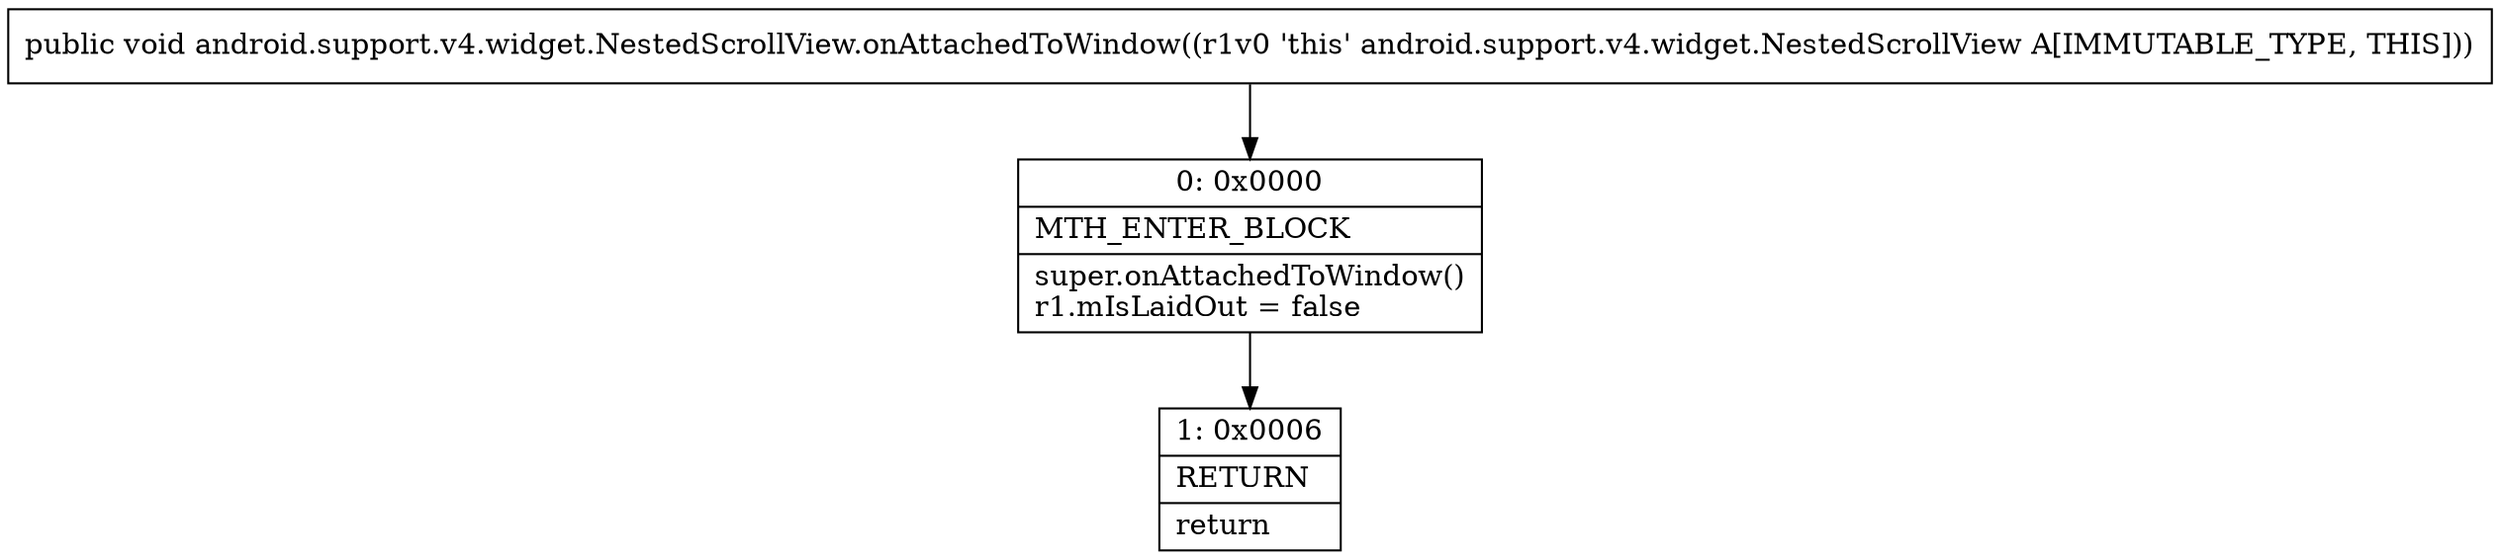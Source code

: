 digraph "CFG forandroid.support.v4.widget.NestedScrollView.onAttachedToWindow()V" {
Node_0 [shape=record,label="{0\:\ 0x0000|MTH_ENTER_BLOCK\l|super.onAttachedToWindow()\lr1.mIsLaidOut = false\l}"];
Node_1 [shape=record,label="{1\:\ 0x0006|RETURN\l|return\l}"];
MethodNode[shape=record,label="{public void android.support.v4.widget.NestedScrollView.onAttachedToWindow((r1v0 'this' android.support.v4.widget.NestedScrollView A[IMMUTABLE_TYPE, THIS])) }"];
MethodNode -> Node_0;
Node_0 -> Node_1;
}

